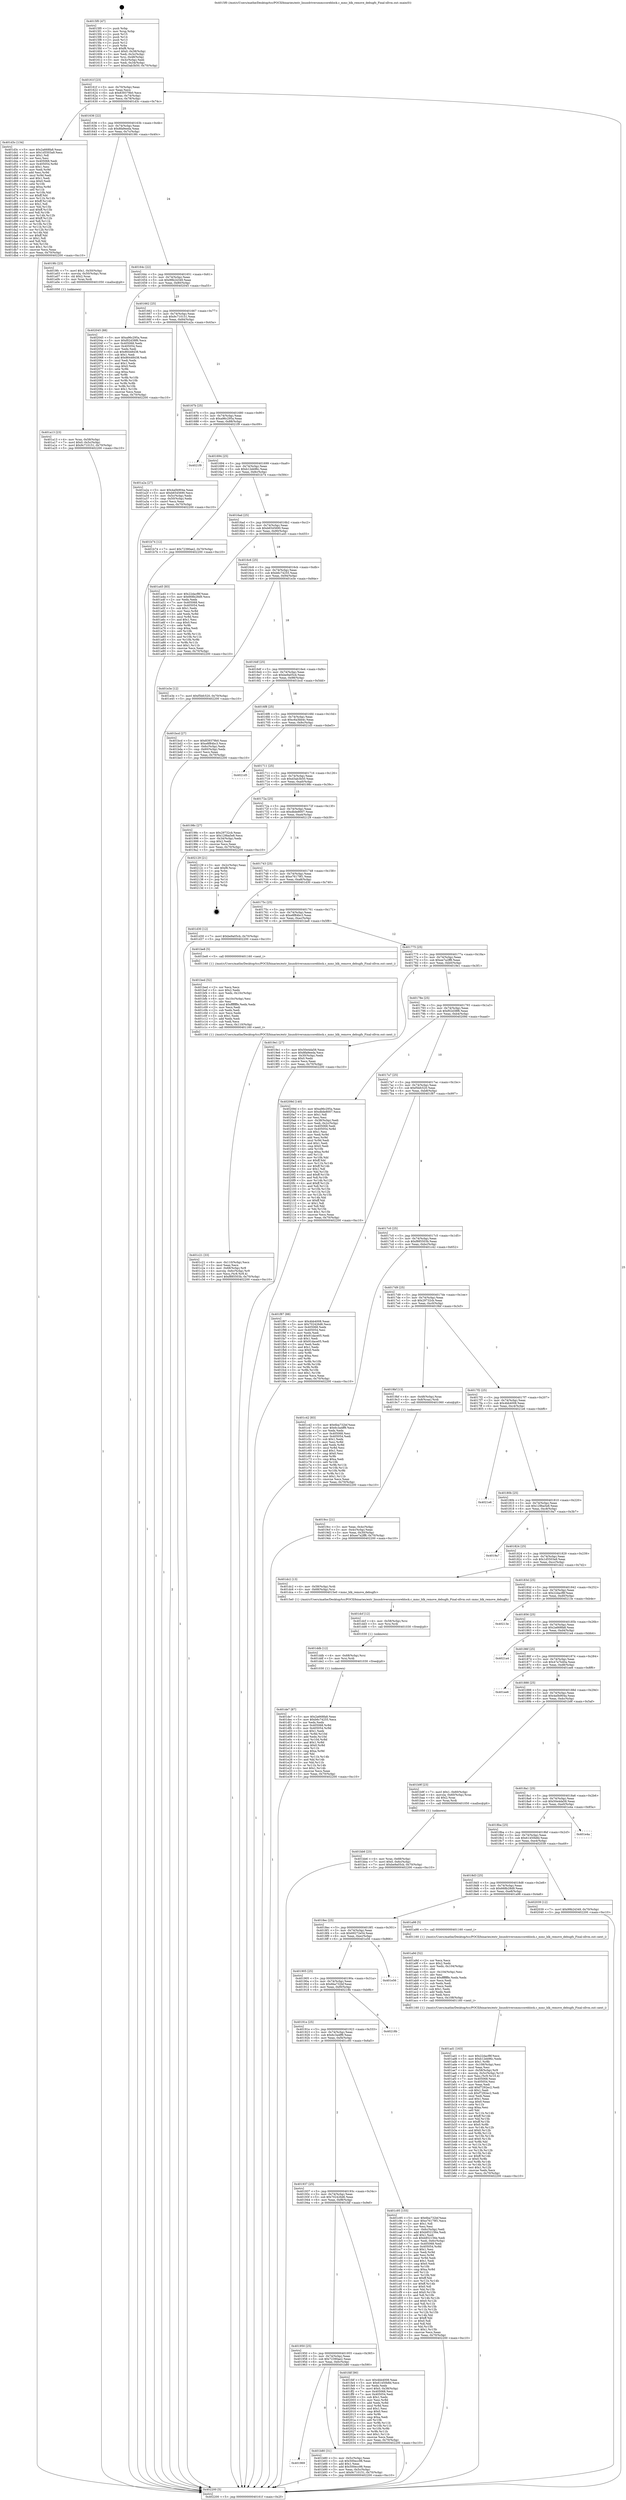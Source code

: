 digraph "0x4015f0" {
  label = "0x4015f0 (/mnt/c/Users/mathe/Desktop/tcc/POCII/binaries/extr_linuxdriversmmccoreblock.c_mmc_blk_remove_debugfs_Final-ollvm.out::main(0))"
  labelloc = "t"
  node[shape=record]

  Entry [label="",width=0.3,height=0.3,shape=circle,fillcolor=black,style=filled]
  "0x40161f" [label="{
     0x40161f [23]\l
     | [instrs]\l
     &nbsp;&nbsp;0x40161f \<+3\>: mov -0x70(%rbp),%eax\l
     &nbsp;&nbsp;0x401622 \<+2\>: mov %eax,%ecx\l
     &nbsp;&nbsp;0x401624 \<+6\>: sub $0x839379b0,%ecx\l
     &nbsp;&nbsp;0x40162a \<+3\>: mov %eax,-0x74(%rbp)\l
     &nbsp;&nbsp;0x40162d \<+3\>: mov %ecx,-0x78(%rbp)\l
     &nbsp;&nbsp;0x401630 \<+6\>: je 0000000000401d3c \<main+0x74c\>\l
  }"]
  "0x401d3c" [label="{
     0x401d3c [134]\l
     | [instrs]\l
     &nbsp;&nbsp;0x401d3c \<+5\>: mov $0x2a668fa8,%eax\l
     &nbsp;&nbsp;0x401d41 \<+5\>: mov $0x1d5503a9,%ecx\l
     &nbsp;&nbsp;0x401d46 \<+2\>: mov $0x1,%dl\l
     &nbsp;&nbsp;0x401d48 \<+2\>: xor %esi,%esi\l
     &nbsp;&nbsp;0x401d4a \<+7\>: mov 0x405068,%edi\l
     &nbsp;&nbsp;0x401d51 \<+8\>: mov 0x405054,%r8d\l
     &nbsp;&nbsp;0x401d59 \<+3\>: sub $0x1,%esi\l
     &nbsp;&nbsp;0x401d5c \<+3\>: mov %edi,%r9d\l
     &nbsp;&nbsp;0x401d5f \<+3\>: add %esi,%r9d\l
     &nbsp;&nbsp;0x401d62 \<+4\>: imul %r9d,%edi\l
     &nbsp;&nbsp;0x401d66 \<+3\>: and $0x1,%edi\l
     &nbsp;&nbsp;0x401d69 \<+3\>: cmp $0x0,%edi\l
     &nbsp;&nbsp;0x401d6c \<+4\>: sete %r10b\l
     &nbsp;&nbsp;0x401d70 \<+4\>: cmp $0xa,%r8d\l
     &nbsp;&nbsp;0x401d74 \<+4\>: setl %r11b\l
     &nbsp;&nbsp;0x401d78 \<+3\>: mov %r10b,%bl\l
     &nbsp;&nbsp;0x401d7b \<+3\>: xor $0xff,%bl\l
     &nbsp;&nbsp;0x401d7e \<+3\>: mov %r11b,%r14b\l
     &nbsp;&nbsp;0x401d81 \<+4\>: xor $0xff,%r14b\l
     &nbsp;&nbsp;0x401d85 \<+3\>: xor $0x1,%dl\l
     &nbsp;&nbsp;0x401d88 \<+3\>: mov %bl,%r15b\l
     &nbsp;&nbsp;0x401d8b \<+4\>: and $0xff,%r15b\l
     &nbsp;&nbsp;0x401d8f \<+3\>: and %dl,%r10b\l
     &nbsp;&nbsp;0x401d92 \<+3\>: mov %r14b,%r12b\l
     &nbsp;&nbsp;0x401d95 \<+4\>: and $0xff,%r12b\l
     &nbsp;&nbsp;0x401d99 \<+3\>: and %dl,%r11b\l
     &nbsp;&nbsp;0x401d9c \<+3\>: or %r10b,%r15b\l
     &nbsp;&nbsp;0x401d9f \<+3\>: or %r11b,%r12b\l
     &nbsp;&nbsp;0x401da2 \<+3\>: xor %r12b,%r15b\l
     &nbsp;&nbsp;0x401da5 \<+3\>: or %r14b,%bl\l
     &nbsp;&nbsp;0x401da8 \<+3\>: xor $0xff,%bl\l
     &nbsp;&nbsp;0x401dab \<+3\>: or $0x1,%dl\l
     &nbsp;&nbsp;0x401dae \<+2\>: and %dl,%bl\l
     &nbsp;&nbsp;0x401db0 \<+3\>: or %bl,%r15b\l
     &nbsp;&nbsp;0x401db3 \<+4\>: test $0x1,%r15b\l
     &nbsp;&nbsp;0x401db7 \<+3\>: cmovne %ecx,%eax\l
     &nbsp;&nbsp;0x401dba \<+3\>: mov %eax,-0x70(%rbp)\l
     &nbsp;&nbsp;0x401dbd \<+5\>: jmp 0000000000402200 \<main+0xc10\>\l
  }"]
  "0x401636" [label="{
     0x401636 [22]\l
     | [instrs]\l
     &nbsp;&nbsp;0x401636 \<+5\>: jmp 000000000040163b \<main+0x4b\>\l
     &nbsp;&nbsp;0x40163b \<+3\>: mov -0x74(%rbp),%eax\l
     &nbsp;&nbsp;0x40163e \<+5\>: sub $0x8fa9eeda,%eax\l
     &nbsp;&nbsp;0x401643 \<+3\>: mov %eax,-0x7c(%rbp)\l
     &nbsp;&nbsp;0x401646 \<+6\>: je 00000000004019fc \<main+0x40c\>\l
  }"]
  Exit [label="",width=0.3,height=0.3,shape=circle,fillcolor=black,style=filled,peripheries=2]
  "0x4019fc" [label="{
     0x4019fc [23]\l
     | [instrs]\l
     &nbsp;&nbsp;0x4019fc \<+7\>: movl $0x1,-0x50(%rbp)\l
     &nbsp;&nbsp;0x401a03 \<+4\>: movslq -0x50(%rbp),%rax\l
     &nbsp;&nbsp;0x401a07 \<+4\>: shl $0x2,%rax\l
     &nbsp;&nbsp;0x401a0b \<+3\>: mov %rax,%rdi\l
     &nbsp;&nbsp;0x401a0e \<+5\>: call 0000000000401050 \<malloc@plt\>\l
     | [calls]\l
     &nbsp;&nbsp;0x401050 \{1\} (unknown)\l
  }"]
  "0x40164c" [label="{
     0x40164c [22]\l
     | [instrs]\l
     &nbsp;&nbsp;0x40164c \<+5\>: jmp 0000000000401651 \<main+0x61\>\l
     &nbsp;&nbsp;0x401651 \<+3\>: mov -0x74(%rbp),%eax\l
     &nbsp;&nbsp;0x401654 \<+5\>: sub $0x99b24349,%eax\l
     &nbsp;&nbsp;0x401659 \<+3\>: mov %eax,-0x80(%rbp)\l
     &nbsp;&nbsp;0x40165c \<+6\>: je 0000000000402045 \<main+0xa55\>\l
  }"]
  "0x401de7" [label="{
     0x401de7 [87]\l
     | [instrs]\l
     &nbsp;&nbsp;0x401de7 \<+5\>: mov $0x2a668fa8,%eax\l
     &nbsp;&nbsp;0x401dec \<+5\>: mov $0xb6c74255,%ecx\l
     &nbsp;&nbsp;0x401df1 \<+2\>: xor %edx,%edx\l
     &nbsp;&nbsp;0x401df3 \<+8\>: mov 0x405068,%r8d\l
     &nbsp;&nbsp;0x401dfb \<+8\>: mov 0x405054,%r9d\l
     &nbsp;&nbsp;0x401e03 \<+3\>: sub $0x1,%edx\l
     &nbsp;&nbsp;0x401e06 \<+3\>: mov %r8d,%r10d\l
     &nbsp;&nbsp;0x401e09 \<+3\>: add %edx,%r10d\l
     &nbsp;&nbsp;0x401e0c \<+4\>: imul %r10d,%r8d\l
     &nbsp;&nbsp;0x401e10 \<+4\>: and $0x1,%r8d\l
     &nbsp;&nbsp;0x401e14 \<+4\>: cmp $0x0,%r8d\l
     &nbsp;&nbsp;0x401e18 \<+4\>: sete %r11b\l
     &nbsp;&nbsp;0x401e1c \<+4\>: cmp $0xa,%r9d\l
     &nbsp;&nbsp;0x401e20 \<+3\>: setl %bl\l
     &nbsp;&nbsp;0x401e23 \<+3\>: mov %r11b,%r14b\l
     &nbsp;&nbsp;0x401e26 \<+3\>: and %bl,%r14b\l
     &nbsp;&nbsp;0x401e29 \<+3\>: xor %bl,%r11b\l
     &nbsp;&nbsp;0x401e2c \<+3\>: or %r11b,%r14b\l
     &nbsp;&nbsp;0x401e2f \<+4\>: test $0x1,%r14b\l
     &nbsp;&nbsp;0x401e33 \<+3\>: cmovne %ecx,%eax\l
     &nbsp;&nbsp;0x401e36 \<+3\>: mov %eax,-0x70(%rbp)\l
     &nbsp;&nbsp;0x401e39 \<+5\>: jmp 0000000000402200 \<main+0xc10\>\l
  }"]
  "0x402045" [label="{
     0x402045 [88]\l
     | [instrs]\l
     &nbsp;&nbsp;0x402045 \<+5\>: mov $0xa96c295a,%eax\l
     &nbsp;&nbsp;0x40204a \<+5\>: mov $0xf02d38f6,%ecx\l
     &nbsp;&nbsp;0x40204f \<+7\>: mov 0x405068,%edx\l
     &nbsp;&nbsp;0x402056 \<+7\>: mov 0x405054,%esi\l
     &nbsp;&nbsp;0x40205d \<+2\>: mov %edx,%edi\l
     &nbsp;&nbsp;0x40205f \<+6\>: sub $0x86448438,%edi\l
     &nbsp;&nbsp;0x402065 \<+3\>: sub $0x1,%edi\l
     &nbsp;&nbsp;0x402068 \<+6\>: add $0x86448438,%edi\l
     &nbsp;&nbsp;0x40206e \<+3\>: imul %edi,%edx\l
     &nbsp;&nbsp;0x402071 \<+3\>: and $0x1,%edx\l
     &nbsp;&nbsp;0x402074 \<+3\>: cmp $0x0,%edx\l
     &nbsp;&nbsp;0x402077 \<+4\>: sete %r8b\l
     &nbsp;&nbsp;0x40207b \<+3\>: cmp $0xa,%esi\l
     &nbsp;&nbsp;0x40207e \<+4\>: setl %r9b\l
     &nbsp;&nbsp;0x402082 \<+3\>: mov %r8b,%r10b\l
     &nbsp;&nbsp;0x402085 \<+3\>: and %r9b,%r10b\l
     &nbsp;&nbsp;0x402088 \<+3\>: xor %r9b,%r8b\l
     &nbsp;&nbsp;0x40208b \<+3\>: or %r8b,%r10b\l
     &nbsp;&nbsp;0x40208e \<+4\>: test $0x1,%r10b\l
     &nbsp;&nbsp;0x402092 \<+3\>: cmovne %ecx,%eax\l
     &nbsp;&nbsp;0x402095 \<+3\>: mov %eax,-0x70(%rbp)\l
     &nbsp;&nbsp;0x402098 \<+5\>: jmp 0000000000402200 \<main+0xc10\>\l
  }"]
  "0x401662" [label="{
     0x401662 [25]\l
     | [instrs]\l
     &nbsp;&nbsp;0x401662 \<+5\>: jmp 0000000000401667 \<main+0x77\>\l
     &nbsp;&nbsp;0x401667 \<+3\>: mov -0x74(%rbp),%eax\l
     &nbsp;&nbsp;0x40166a \<+5\>: sub $0x9c710151,%eax\l
     &nbsp;&nbsp;0x40166f \<+6\>: mov %eax,-0x84(%rbp)\l
     &nbsp;&nbsp;0x401675 \<+6\>: je 0000000000401a2a \<main+0x43a\>\l
  }"]
  "0x401ddb" [label="{
     0x401ddb [12]\l
     | [instrs]\l
     &nbsp;&nbsp;0x401ddb \<+4\>: mov -0x68(%rbp),%rsi\l
     &nbsp;&nbsp;0x401ddf \<+3\>: mov %rsi,%rdi\l
     &nbsp;&nbsp;0x401de2 \<+5\>: call 0000000000401030 \<free@plt\>\l
     | [calls]\l
     &nbsp;&nbsp;0x401030 \{1\} (unknown)\l
  }"]
  "0x401a2a" [label="{
     0x401a2a [27]\l
     | [instrs]\l
     &nbsp;&nbsp;0x401a2a \<+5\>: mov $0x4a0b904a,%eax\l
     &nbsp;&nbsp;0x401a2f \<+5\>: mov $0xb6545690,%ecx\l
     &nbsp;&nbsp;0x401a34 \<+3\>: mov -0x5c(%rbp),%edx\l
     &nbsp;&nbsp;0x401a37 \<+3\>: cmp -0x50(%rbp),%edx\l
     &nbsp;&nbsp;0x401a3a \<+3\>: cmovl %ecx,%eax\l
     &nbsp;&nbsp;0x401a3d \<+3\>: mov %eax,-0x70(%rbp)\l
     &nbsp;&nbsp;0x401a40 \<+5\>: jmp 0000000000402200 \<main+0xc10\>\l
  }"]
  "0x40167b" [label="{
     0x40167b [25]\l
     | [instrs]\l
     &nbsp;&nbsp;0x40167b \<+5\>: jmp 0000000000401680 \<main+0x90\>\l
     &nbsp;&nbsp;0x401680 \<+3\>: mov -0x74(%rbp),%eax\l
     &nbsp;&nbsp;0x401683 \<+5\>: sub $0xa96c295a,%eax\l
     &nbsp;&nbsp;0x401688 \<+6\>: mov %eax,-0x88(%rbp)\l
     &nbsp;&nbsp;0x40168e \<+6\>: je 00000000004021f9 \<main+0xc09\>\l
  }"]
  "0x401dcf" [label="{
     0x401dcf [12]\l
     | [instrs]\l
     &nbsp;&nbsp;0x401dcf \<+4\>: mov -0x58(%rbp),%rsi\l
     &nbsp;&nbsp;0x401dd3 \<+3\>: mov %rsi,%rdi\l
     &nbsp;&nbsp;0x401dd6 \<+5\>: call 0000000000401030 \<free@plt\>\l
     | [calls]\l
     &nbsp;&nbsp;0x401030 \{1\} (unknown)\l
  }"]
  "0x4021f9" [label="{
     0x4021f9\l
  }", style=dashed]
  "0x401694" [label="{
     0x401694 [25]\l
     | [instrs]\l
     &nbsp;&nbsp;0x401694 \<+5\>: jmp 0000000000401699 \<main+0xa9\>\l
     &nbsp;&nbsp;0x401699 \<+3\>: mov -0x74(%rbp),%eax\l
     &nbsp;&nbsp;0x40169c \<+5\>: sub $0xb12eb96c,%eax\l
     &nbsp;&nbsp;0x4016a1 \<+6\>: mov %eax,-0x8c(%rbp)\l
     &nbsp;&nbsp;0x4016a7 \<+6\>: je 0000000000401b74 \<main+0x584\>\l
  }"]
  "0x401c21" [label="{
     0x401c21 [33]\l
     | [instrs]\l
     &nbsp;&nbsp;0x401c21 \<+6\>: mov -0x110(%rbp),%ecx\l
     &nbsp;&nbsp;0x401c27 \<+3\>: imul %eax,%ecx\l
     &nbsp;&nbsp;0x401c2a \<+4\>: mov -0x68(%rbp),%r8\l
     &nbsp;&nbsp;0x401c2e \<+4\>: movslq -0x6c(%rbp),%r9\l
     &nbsp;&nbsp;0x401c32 \<+4\>: mov %ecx,(%r8,%r9,4)\l
     &nbsp;&nbsp;0x401c36 \<+7\>: movl $0xf885503b,-0x70(%rbp)\l
     &nbsp;&nbsp;0x401c3d \<+5\>: jmp 0000000000402200 \<main+0xc10\>\l
  }"]
  "0x401b74" [label="{
     0x401b74 [12]\l
     | [instrs]\l
     &nbsp;&nbsp;0x401b74 \<+7\>: movl $0x72390ae2,-0x70(%rbp)\l
     &nbsp;&nbsp;0x401b7b \<+5\>: jmp 0000000000402200 \<main+0xc10\>\l
  }"]
  "0x4016ad" [label="{
     0x4016ad [25]\l
     | [instrs]\l
     &nbsp;&nbsp;0x4016ad \<+5\>: jmp 00000000004016b2 \<main+0xc2\>\l
     &nbsp;&nbsp;0x4016b2 \<+3\>: mov -0x74(%rbp),%eax\l
     &nbsp;&nbsp;0x4016b5 \<+5\>: sub $0xb6545690,%eax\l
     &nbsp;&nbsp;0x4016ba \<+6\>: mov %eax,-0x90(%rbp)\l
     &nbsp;&nbsp;0x4016c0 \<+6\>: je 0000000000401a45 \<main+0x455\>\l
  }"]
  "0x401bed" [label="{
     0x401bed [52]\l
     | [instrs]\l
     &nbsp;&nbsp;0x401bed \<+2\>: xor %ecx,%ecx\l
     &nbsp;&nbsp;0x401bef \<+5\>: mov $0x2,%edx\l
     &nbsp;&nbsp;0x401bf4 \<+6\>: mov %edx,-0x10c(%rbp)\l
     &nbsp;&nbsp;0x401bfa \<+1\>: cltd\l
     &nbsp;&nbsp;0x401bfb \<+6\>: mov -0x10c(%rbp),%esi\l
     &nbsp;&nbsp;0x401c01 \<+2\>: idiv %esi\l
     &nbsp;&nbsp;0x401c03 \<+6\>: imul $0xfffffffe,%edx,%edx\l
     &nbsp;&nbsp;0x401c09 \<+2\>: mov %ecx,%edi\l
     &nbsp;&nbsp;0x401c0b \<+2\>: sub %edx,%edi\l
     &nbsp;&nbsp;0x401c0d \<+2\>: mov %ecx,%edx\l
     &nbsp;&nbsp;0x401c0f \<+3\>: sub $0x1,%edx\l
     &nbsp;&nbsp;0x401c12 \<+2\>: add %edx,%edi\l
     &nbsp;&nbsp;0x401c14 \<+2\>: sub %edi,%ecx\l
     &nbsp;&nbsp;0x401c16 \<+6\>: mov %ecx,-0x110(%rbp)\l
     &nbsp;&nbsp;0x401c1c \<+5\>: call 0000000000401160 \<next_i\>\l
     | [calls]\l
     &nbsp;&nbsp;0x401160 \{1\} (/mnt/c/Users/mathe/Desktop/tcc/POCII/binaries/extr_linuxdriversmmccoreblock.c_mmc_blk_remove_debugfs_Final-ollvm.out::next_i)\l
  }"]
  "0x401a45" [label="{
     0x401a45 [83]\l
     | [instrs]\l
     &nbsp;&nbsp;0x401a45 \<+5\>: mov $0x22dacf8f,%eax\l
     &nbsp;&nbsp;0x401a4a \<+5\>: mov $0x668b28d9,%ecx\l
     &nbsp;&nbsp;0x401a4f \<+2\>: xor %edx,%edx\l
     &nbsp;&nbsp;0x401a51 \<+7\>: mov 0x405068,%esi\l
     &nbsp;&nbsp;0x401a58 \<+7\>: mov 0x405054,%edi\l
     &nbsp;&nbsp;0x401a5f \<+3\>: sub $0x1,%edx\l
     &nbsp;&nbsp;0x401a62 \<+3\>: mov %esi,%r8d\l
     &nbsp;&nbsp;0x401a65 \<+3\>: add %edx,%r8d\l
     &nbsp;&nbsp;0x401a68 \<+4\>: imul %r8d,%esi\l
     &nbsp;&nbsp;0x401a6c \<+3\>: and $0x1,%esi\l
     &nbsp;&nbsp;0x401a6f \<+3\>: cmp $0x0,%esi\l
     &nbsp;&nbsp;0x401a72 \<+4\>: sete %r9b\l
     &nbsp;&nbsp;0x401a76 \<+3\>: cmp $0xa,%edi\l
     &nbsp;&nbsp;0x401a79 \<+4\>: setl %r10b\l
     &nbsp;&nbsp;0x401a7d \<+3\>: mov %r9b,%r11b\l
     &nbsp;&nbsp;0x401a80 \<+3\>: and %r10b,%r11b\l
     &nbsp;&nbsp;0x401a83 \<+3\>: xor %r10b,%r9b\l
     &nbsp;&nbsp;0x401a86 \<+3\>: or %r9b,%r11b\l
     &nbsp;&nbsp;0x401a89 \<+4\>: test $0x1,%r11b\l
     &nbsp;&nbsp;0x401a8d \<+3\>: cmovne %ecx,%eax\l
     &nbsp;&nbsp;0x401a90 \<+3\>: mov %eax,-0x70(%rbp)\l
     &nbsp;&nbsp;0x401a93 \<+5\>: jmp 0000000000402200 \<main+0xc10\>\l
  }"]
  "0x4016c6" [label="{
     0x4016c6 [25]\l
     | [instrs]\l
     &nbsp;&nbsp;0x4016c6 \<+5\>: jmp 00000000004016cb \<main+0xdb\>\l
     &nbsp;&nbsp;0x4016cb \<+3\>: mov -0x74(%rbp),%eax\l
     &nbsp;&nbsp;0x4016ce \<+5\>: sub $0xb6c74255,%eax\l
     &nbsp;&nbsp;0x4016d3 \<+6\>: mov %eax,-0x94(%rbp)\l
     &nbsp;&nbsp;0x4016d9 \<+6\>: je 0000000000401e3e \<main+0x84e\>\l
  }"]
  "0x401bb6" [label="{
     0x401bb6 [23]\l
     | [instrs]\l
     &nbsp;&nbsp;0x401bb6 \<+4\>: mov %rax,-0x68(%rbp)\l
     &nbsp;&nbsp;0x401bba \<+7\>: movl $0x0,-0x6c(%rbp)\l
     &nbsp;&nbsp;0x401bc1 \<+7\>: movl $0xbe9a05cb,-0x70(%rbp)\l
     &nbsp;&nbsp;0x401bc8 \<+5\>: jmp 0000000000402200 \<main+0xc10\>\l
  }"]
  "0x401e3e" [label="{
     0x401e3e [12]\l
     | [instrs]\l
     &nbsp;&nbsp;0x401e3e \<+7\>: movl $0xf5bfc520,-0x70(%rbp)\l
     &nbsp;&nbsp;0x401e45 \<+5\>: jmp 0000000000402200 \<main+0xc10\>\l
  }"]
  "0x4016df" [label="{
     0x4016df [25]\l
     | [instrs]\l
     &nbsp;&nbsp;0x4016df \<+5\>: jmp 00000000004016e4 \<main+0xf4\>\l
     &nbsp;&nbsp;0x4016e4 \<+3\>: mov -0x74(%rbp),%eax\l
     &nbsp;&nbsp;0x4016e7 \<+5\>: sub $0xbe9a05cb,%eax\l
     &nbsp;&nbsp;0x4016ec \<+6\>: mov %eax,-0x98(%rbp)\l
     &nbsp;&nbsp;0x4016f2 \<+6\>: je 0000000000401bcd \<main+0x5dd\>\l
  }"]
  "0x401969" [label="{
     0x401969\l
  }", style=dashed]
  "0x401bcd" [label="{
     0x401bcd [27]\l
     | [instrs]\l
     &nbsp;&nbsp;0x401bcd \<+5\>: mov $0x839379b0,%eax\l
     &nbsp;&nbsp;0x401bd2 \<+5\>: mov $0xe8f84bc3,%ecx\l
     &nbsp;&nbsp;0x401bd7 \<+3\>: mov -0x6c(%rbp),%edx\l
     &nbsp;&nbsp;0x401bda \<+3\>: cmp -0x60(%rbp),%edx\l
     &nbsp;&nbsp;0x401bdd \<+3\>: cmovl %ecx,%eax\l
     &nbsp;&nbsp;0x401be0 \<+3\>: mov %eax,-0x70(%rbp)\l
     &nbsp;&nbsp;0x401be3 \<+5\>: jmp 0000000000402200 \<main+0xc10\>\l
  }"]
  "0x4016f8" [label="{
     0x4016f8 [25]\l
     | [instrs]\l
     &nbsp;&nbsp;0x4016f8 \<+5\>: jmp 00000000004016fd \<main+0x10d\>\l
     &nbsp;&nbsp;0x4016fd \<+3\>: mov -0x74(%rbp),%eax\l
     &nbsp;&nbsp;0x401700 \<+5\>: sub $0xc6a3bb4c,%eax\l
     &nbsp;&nbsp;0x401705 \<+6\>: mov %eax,-0x9c(%rbp)\l
     &nbsp;&nbsp;0x40170b \<+6\>: je 00000000004021d5 \<main+0xbe5\>\l
  }"]
  "0x401b80" [label="{
     0x401b80 [31]\l
     | [instrs]\l
     &nbsp;&nbsp;0x401b80 \<+3\>: mov -0x5c(%rbp),%eax\l
     &nbsp;&nbsp;0x401b83 \<+5\>: sub $0x500ecc98,%eax\l
     &nbsp;&nbsp;0x401b88 \<+3\>: add $0x1,%eax\l
     &nbsp;&nbsp;0x401b8b \<+5\>: add $0x500ecc98,%eax\l
     &nbsp;&nbsp;0x401b90 \<+3\>: mov %eax,-0x5c(%rbp)\l
     &nbsp;&nbsp;0x401b93 \<+7\>: movl $0x9c710151,-0x70(%rbp)\l
     &nbsp;&nbsp;0x401b9a \<+5\>: jmp 0000000000402200 \<main+0xc10\>\l
  }"]
  "0x4021d5" [label="{
     0x4021d5\l
  }", style=dashed]
  "0x401711" [label="{
     0x401711 [25]\l
     | [instrs]\l
     &nbsp;&nbsp;0x401711 \<+5\>: jmp 0000000000401716 \<main+0x126\>\l
     &nbsp;&nbsp;0x401716 \<+3\>: mov -0x74(%rbp),%eax\l
     &nbsp;&nbsp;0x401719 \<+5\>: sub $0xd3ab3b50,%eax\l
     &nbsp;&nbsp;0x40171e \<+6\>: mov %eax,-0xa0(%rbp)\l
     &nbsp;&nbsp;0x401724 \<+6\>: je 000000000040198c \<main+0x39c\>\l
  }"]
  "0x401950" [label="{
     0x401950 [25]\l
     | [instrs]\l
     &nbsp;&nbsp;0x401950 \<+5\>: jmp 0000000000401955 \<main+0x365\>\l
     &nbsp;&nbsp;0x401955 \<+3\>: mov -0x74(%rbp),%eax\l
     &nbsp;&nbsp;0x401958 \<+5\>: sub $0x72390ae2,%eax\l
     &nbsp;&nbsp;0x40195d \<+6\>: mov %eax,-0xfc(%rbp)\l
     &nbsp;&nbsp;0x401963 \<+6\>: je 0000000000401b80 \<main+0x590\>\l
  }"]
  "0x40198c" [label="{
     0x40198c [27]\l
     | [instrs]\l
     &nbsp;&nbsp;0x40198c \<+5\>: mov $0x29732cb,%eax\l
     &nbsp;&nbsp;0x401991 \<+5\>: mov $0x129ba5e8,%ecx\l
     &nbsp;&nbsp;0x401996 \<+3\>: mov -0x34(%rbp),%edx\l
     &nbsp;&nbsp;0x401999 \<+3\>: cmp $0x2,%edx\l
     &nbsp;&nbsp;0x40199c \<+3\>: cmovne %ecx,%eax\l
     &nbsp;&nbsp;0x40199f \<+3\>: mov %eax,-0x70(%rbp)\l
     &nbsp;&nbsp;0x4019a2 \<+5\>: jmp 0000000000402200 \<main+0xc10\>\l
  }"]
  "0x40172a" [label="{
     0x40172a [25]\l
     | [instrs]\l
     &nbsp;&nbsp;0x40172a \<+5\>: jmp 000000000040172f \<main+0x13f\>\l
     &nbsp;&nbsp;0x40172f \<+3\>: mov -0x74(%rbp),%eax\l
     &nbsp;&nbsp;0x401732 \<+5\>: sub $0xdbde8007,%eax\l
     &nbsp;&nbsp;0x401737 \<+6\>: mov %eax,-0xa4(%rbp)\l
     &nbsp;&nbsp;0x40173d \<+6\>: je 0000000000402129 \<main+0xb39\>\l
  }"]
  "0x402200" [label="{
     0x402200 [5]\l
     | [instrs]\l
     &nbsp;&nbsp;0x402200 \<+5\>: jmp 000000000040161f \<main+0x2f\>\l
  }"]
  "0x4015f0" [label="{
     0x4015f0 [47]\l
     | [instrs]\l
     &nbsp;&nbsp;0x4015f0 \<+1\>: push %rbp\l
     &nbsp;&nbsp;0x4015f1 \<+3\>: mov %rsp,%rbp\l
     &nbsp;&nbsp;0x4015f4 \<+2\>: push %r15\l
     &nbsp;&nbsp;0x4015f6 \<+2\>: push %r14\l
     &nbsp;&nbsp;0x4015f8 \<+2\>: push %r13\l
     &nbsp;&nbsp;0x4015fa \<+2\>: push %r12\l
     &nbsp;&nbsp;0x4015fc \<+1\>: push %rbx\l
     &nbsp;&nbsp;0x4015fd \<+7\>: sub $0xf8,%rsp\l
     &nbsp;&nbsp;0x401604 \<+7\>: movl $0x0,-0x38(%rbp)\l
     &nbsp;&nbsp;0x40160b \<+3\>: mov %edi,-0x3c(%rbp)\l
     &nbsp;&nbsp;0x40160e \<+4\>: mov %rsi,-0x48(%rbp)\l
     &nbsp;&nbsp;0x401612 \<+3\>: mov -0x3c(%rbp),%edi\l
     &nbsp;&nbsp;0x401615 \<+3\>: mov %edi,-0x34(%rbp)\l
     &nbsp;&nbsp;0x401618 \<+7\>: movl $0xd3ab3b50,-0x70(%rbp)\l
  }"]
  "0x401fdf" [label="{
     0x401fdf [90]\l
     | [instrs]\l
     &nbsp;&nbsp;0x401fdf \<+5\>: mov $0x4bb4008,%eax\l
     &nbsp;&nbsp;0x401fe4 \<+5\>: mov $0x61450b8d,%ecx\l
     &nbsp;&nbsp;0x401fe9 \<+2\>: xor %edx,%edx\l
     &nbsp;&nbsp;0x401feb \<+7\>: movl $0x0,-0x38(%rbp)\l
     &nbsp;&nbsp;0x401ff2 \<+7\>: mov 0x405068,%esi\l
     &nbsp;&nbsp;0x401ff9 \<+7\>: mov 0x405054,%edi\l
     &nbsp;&nbsp;0x402000 \<+3\>: sub $0x1,%edx\l
     &nbsp;&nbsp;0x402003 \<+3\>: mov %esi,%r8d\l
     &nbsp;&nbsp;0x402006 \<+3\>: add %edx,%r8d\l
     &nbsp;&nbsp;0x402009 \<+4\>: imul %r8d,%esi\l
     &nbsp;&nbsp;0x40200d \<+3\>: and $0x1,%esi\l
     &nbsp;&nbsp;0x402010 \<+3\>: cmp $0x0,%esi\l
     &nbsp;&nbsp;0x402013 \<+4\>: sete %r9b\l
     &nbsp;&nbsp;0x402017 \<+3\>: cmp $0xa,%edi\l
     &nbsp;&nbsp;0x40201a \<+4\>: setl %r10b\l
     &nbsp;&nbsp;0x40201e \<+3\>: mov %r9b,%r11b\l
     &nbsp;&nbsp;0x402021 \<+3\>: and %r10b,%r11b\l
     &nbsp;&nbsp;0x402024 \<+3\>: xor %r10b,%r9b\l
     &nbsp;&nbsp;0x402027 \<+3\>: or %r9b,%r11b\l
     &nbsp;&nbsp;0x40202a \<+4\>: test $0x1,%r11b\l
     &nbsp;&nbsp;0x40202e \<+3\>: cmovne %ecx,%eax\l
     &nbsp;&nbsp;0x402031 \<+3\>: mov %eax,-0x70(%rbp)\l
     &nbsp;&nbsp;0x402034 \<+5\>: jmp 0000000000402200 \<main+0xc10\>\l
  }"]
  "0x402129" [label="{
     0x402129 [21]\l
     | [instrs]\l
     &nbsp;&nbsp;0x402129 \<+3\>: mov -0x2c(%rbp),%eax\l
     &nbsp;&nbsp;0x40212c \<+7\>: add $0xf8,%rsp\l
     &nbsp;&nbsp;0x402133 \<+1\>: pop %rbx\l
     &nbsp;&nbsp;0x402134 \<+2\>: pop %r12\l
     &nbsp;&nbsp;0x402136 \<+2\>: pop %r13\l
     &nbsp;&nbsp;0x402138 \<+2\>: pop %r14\l
     &nbsp;&nbsp;0x40213a \<+2\>: pop %r15\l
     &nbsp;&nbsp;0x40213c \<+1\>: pop %rbp\l
     &nbsp;&nbsp;0x40213d \<+1\>: ret\l
  }"]
  "0x401743" [label="{
     0x401743 [25]\l
     | [instrs]\l
     &nbsp;&nbsp;0x401743 \<+5\>: jmp 0000000000401748 \<main+0x158\>\l
     &nbsp;&nbsp;0x401748 \<+3\>: mov -0x74(%rbp),%eax\l
     &nbsp;&nbsp;0x40174b \<+5\>: sub $0xe76179f1,%eax\l
     &nbsp;&nbsp;0x401750 \<+6\>: mov %eax,-0xa8(%rbp)\l
     &nbsp;&nbsp;0x401756 \<+6\>: je 0000000000401d30 \<main+0x740\>\l
  }"]
  "0x401937" [label="{
     0x401937 [25]\l
     | [instrs]\l
     &nbsp;&nbsp;0x401937 \<+5\>: jmp 000000000040193c \<main+0x34c\>\l
     &nbsp;&nbsp;0x40193c \<+3\>: mov -0x74(%rbp),%eax\l
     &nbsp;&nbsp;0x40193f \<+5\>: sub $0x702426d6,%eax\l
     &nbsp;&nbsp;0x401944 \<+6\>: mov %eax,-0xf8(%rbp)\l
     &nbsp;&nbsp;0x40194a \<+6\>: je 0000000000401fdf \<main+0x9ef\>\l
  }"]
  "0x401d30" [label="{
     0x401d30 [12]\l
     | [instrs]\l
     &nbsp;&nbsp;0x401d30 \<+7\>: movl $0xbe9a05cb,-0x70(%rbp)\l
     &nbsp;&nbsp;0x401d37 \<+5\>: jmp 0000000000402200 \<main+0xc10\>\l
  }"]
  "0x40175c" [label="{
     0x40175c [25]\l
     | [instrs]\l
     &nbsp;&nbsp;0x40175c \<+5\>: jmp 0000000000401761 \<main+0x171\>\l
     &nbsp;&nbsp;0x401761 \<+3\>: mov -0x74(%rbp),%eax\l
     &nbsp;&nbsp;0x401764 \<+5\>: sub $0xe8f84bc3,%eax\l
     &nbsp;&nbsp;0x401769 \<+6\>: mov %eax,-0xac(%rbp)\l
     &nbsp;&nbsp;0x40176f \<+6\>: je 0000000000401be8 \<main+0x5f8\>\l
  }"]
  "0x401c95" [label="{
     0x401c95 [155]\l
     | [instrs]\l
     &nbsp;&nbsp;0x401c95 \<+5\>: mov $0x6ba732bf,%eax\l
     &nbsp;&nbsp;0x401c9a \<+5\>: mov $0xe76179f1,%ecx\l
     &nbsp;&nbsp;0x401c9f \<+2\>: mov $0x1,%dl\l
     &nbsp;&nbsp;0x401ca1 \<+2\>: xor %esi,%esi\l
     &nbsp;&nbsp;0x401ca3 \<+3\>: mov -0x6c(%rbp),%edi\l
     &nbsp;&nbsp;0x401ca6 \<+6\>: add $0xb852156e,%edi\l
     &nbsp;&nbsp;0x401cac \<+3\>: add $0x1,%edi\l
     &nbsp;&nbsp;0x401caf \<+6\>: sub $0xb852156e,%edi\l
     &nbsp;&nbsp;0x401cb5 \<+3\>: mov %edi,-0x6c(%rbp)\l
     &nbsp;&nbsp;0x401cb8 \<+7\>: mov 0x405068,%edi\l
     &nbsp;&nbsp;0x401cbf \<+8\>: mov 0x405054,%r8d\l
     &nbsp;&nbsp;0x401cc7 \<+3\>: sub $0x1,%esi\l
     &nbsp;&nbsp;0x401cca \<+3\>: mov %edi,%r9d\l
     &nbsp;&nbsp;0x401ccd \<+3\>: add %esi,%r9d\l
     &nbsp;&nbsp;0x401cd0 \<+4\>: imul %r9d,%edi\l
     &nbsp;&nbsp;0x401cd4 \<+3\>: and $0x1,%edi\l
     &nbsp;&nbsp;0x401cd7 \<+3\>: cmp $0x0,%edi\l
     &nbsp;&nbsp;0x401cda \<+4\>: sete %r10b\l
     &nbsp;&nbsp;0x401cde \<+4\>: cmp $0xa,%r8d\l
     &nbsp;&nbsp;0x401ce2 \<+4\>: setl %r11b\l
     &nbsp;&nbsp;0x401ce6 \<+3\>: mov %r10b,%bl\l
     &nbsp;&nbsp;0x401ce9 \<+3\>: xor $0xff,%bl\l
     &nbsp;&nbsp;0x401cec \<+3\>: mov %r11b,%r14b\l
     &nbsp;&nbsp;0x401cef \<+4\>: xor $0xff,%r14b\l
     &nbsp;&nbsp;0x401cf3 \<+3\>: xor $0x0,%dl\l
     &nbsp;&nbsp;0x401cf6 \<+3\>: mov %bl,%r15b\l
     &nbsp;&nbsp;0x401cf9 \<+4\>: and $0x0,%r15b\l
     &nbsp;&nbsp;0x401cfd \<+3\>: and %dl,%r10b\l
     &nbsp;&nbsp;0x401d00 \<+3\>: mov %r14b,%r12b\l
     &nbsp;&nbsp;0x401d03 \<+4\>: and $0x0,%r12b\l
     &nbsp;&nbsp;0x401d07 \<+3\>: and %dl,%r11b\l
     &nbsp;&nbsp;0x401d0a \<+3\>: or %r10b,%r15b\l
     &nbsp;&nbsp;0x401d0d \<+3\>: or %r11b,%r12b\l
     &nbsp;&nbsp;0x401d10 \<+3\>: xor %r12b,%r15b\l
     &nbsp;&nbsp;0x401d13 \<+3\>: or %r14b,%bl\l
     &nbsp;&nbsp;0x401d16 \<+3\>: xor $0xff,%bl\l
     &nbsp;&nbsp;0x401d19 \<+3\>: or $0x0,%dl\l
     &nbsp;&nbsp;0x401d1c \<+2\>: and %dl,%bl\l
     &nbsp;&nbsp;0x401d1e \<+3\>: or %bl,%r15b\l
     &nbsp;&nbsp;0x401d21 \<+4\>: test $0x1,%r15b\l
     &nbsp;&nbsp;0x401d25 \<+3\>: cmovne %ecx,%eax\l
     &nbsp;&nbsp;0x401d28 \<+3\>: mov %eax,-0x70(%rbp)\l
     &nbsp;&nbsp;0x401d2b \<+5\>: jmp 0000000000402200 \<main+0xc10\>\l
  }"]
  "0x401be8" [label="{
     0x401be8 [5]\l
     | [instrs]\l
     &nbsp;&nbsp;0x401be8 \<+5\>: call 0000000000401160 \<next_i\>\l
     | [calls]\l
     &nbsp;&nbsp;0x401160 \{1\} (/mnt/c/Users/mathe/Desktop/tcc/POCII/binaries/extr_linuxdriversmmccoreblock.c_mmc_blk_remove_debugfs_Final-ollvm.out::next_i)\l
  }"]
  "0x401775" [label="{
     0x401775 [25]\l
     | [instrs]\l
     &nbsp;&nbsp;0x401775 \<+5\>: jmp 000000000040177a \<main+0x18a\>\l
     &nbsp;&nbsp;0x40177a \<+3\>: mov -0x74(%rbp),%eax\l
     &nbsp;&nbsp;0x40177d \<+5\>: sub $0xee7a2ff8,%eax\l
     &nbsp;&nbsp;0x401782 \<+6\>: mov %eax,-0xb0(%rbp)\l
     &nbsp;&nbsp;0x401788 \<+6\>: je 00000000004019e1 \<main+0x3f1\>\l
  }"]
  "0x40191e" [label="{
     0x40191e [25]\l
     | [instrs]\l
     &nbsp;&nbsp;0x40191e \<+5\>: jmp 0000000000401923 \<main+0x333\>\l
     &nbsp;&nbsp;0x401923 \<+3\>: mov -0x74(%rbp),%eax\l
     &nbsp;&nbsp;0x401926 \<+5\>: sub $0x6c3a4ff9,%eax\l
     &nbsp;&nbsp;0x40192b \<+6\>: mov %eax,-0xf4(%rbp)\l
     &nbsp;&nbsp;0x401931 \<+6\>: je 0000000000401c95 \<main+0x6a5\>\l
  }"]
  "0x4019e1" [label="{
     0x4019e1 [27]\l
     | [instrs]\l
     &nbsp;&nbsp;0x4019e1 \<+5\>: mov $0x50e4da58,%eax\l
     &nbsp;&nbsp;0x4019e6 \<+5\>: mov $0x8fa9eeda,%ecx\l
     &nbsp;&nbsp;0x4019eb \<+3\>: mov -0x30(%rbp),%edx\l
     &nbsp;&nbsp;0x4019ee \<+3\>: cmp $0x0,%edx\l
     &nbsp;&nbsp;0x4019f1 \<+3\>: cmove %ecx,%eax\l
     &nbsp;&nbsp;0x4019f4 \<+3\>: mov %eax,-0x70(%rbp)\l
     &nbsp;&nbsp;0x4019f7 \<+5\>: jmp 0000000000402200 \<main+0xc10\>\l
  }"]
  "0x40178e" [label="{
     0x40178e [25]\l
     | [instrs]\l
     &nbsp;&nbsp;0x40178e \<+5\>: jmp 0000000000401793 \<main+0x1a3\>\l
     &nbsp;&nbsp;0x401793 \<+3\>: mov -0x74(%rbp),%eax\l
     &nbsp;&nbsp;0x401796 \<+5\>: sub $0xf02d38f6,%eax\l
     &nbsp;&nbsp;0x40179b \<+6\>: mov %eax,-0xb4(%rbp)\l
     &nbsp;&nbsp;0x4017a1 \<+6\>: je 000000000040209d \<main+0xaad\>\l
  }"]
  "0x40218b" [label="{
     0x40218b\l
  }", style=dashed]
  "0x40209d" [label="{
     0x40209d [140]\l
     | [instrs]\l
     &nbsp;&nbsp;0x40209d \<+5\>: mov $0xa96c295a,%eax\l
     &nbsp;&nbsp;0x4020a2 \<+5\>: mov $0xdbde8007,%ecx\l
     &nbsp;&nbsp;0x4020a7 \<+2\>: mov $0x1,%dl\l
     &nbsp;&nbsp;0x4020a9 \<+2\>: xor %esi,%esi\l
     &nbsp;&nbsp;0x4020ab \<+3\>: mov -0x38(%rbp),%edi\l
     &nbsp;&nbsp;0x4020ae \<+3\>: mov %edi,-0x2c(%rbp)\l
     &nbsp;&nbsp;0x4020b1 \<+7\>: mov 0x405068,%edi\l
     &nbsp;&nbsp;0x4020b8 \<+8\>: mov 0x405054,%r8d\l
     &nbsp;&nbsp;0x4020c0 \<+3\>: sub $0x1,%esi\l
     &nbsp;&nbsp;0x4020c3 \<+3\>: mov %edi,%r9d\l
     &nbsp;&nbsp;0x4020c6 \<+3\>: add %esi,%r9d\l
     &nbsp;&nbsp;0x4020c9 \<+4\>: imul %r9d,%edi\l
     &nbsp;&nbsp;0x4020cd \<+3\>: and $0x1,%edi\l
     &nbsp;&nbsp;0x4020d0 \<+3\>: cmp $0x0,%edi\l
     &nbsp;&nbsp;0x4020d3 \<+4\>: sete %r10b\l
     &nbsp;&nbsp;0x4020d7 \<+4\>: cmp $0xa,%r8d\l
     &nbsp;&nbsp;0x4020db \<+4\>: setl %r11b\l
     &nbsp;&nbsp;0x4020df \<+3\>: mov %r10b,%bl\l
     &nbsp;&nbsp;0x4020e2 \<+3\>: xor $0xff,%bl\l
     &nbsp;&nbsp;0x4020e5 \<+3\>: mov %r11b,%r14b\l
     &nbsp;&nbsp;0x4020e8 \<+4\>: xor $0xff,%r14b\l
     &nbsp;&nbsp;0x4020ec \<+3\>: xor $0x1,%dl\l
     &nbsp;&nbsp;0x4020ef \<+3\>: mov %bl,%r15b\l
     &nbsp;&nbsp;0x4020f2 \<+4\>: and $0xff,%r15b\l
     &nbsp;&nbsp;0x4020f6 \<+3\>: and %dl,%r10b\l
     &nbsp;&nbsp;0x4020f9 \<+3\>: mov %r14b,%r12b\l
     &nbsp;&nbsp;0x4020fc \<+4\>: and $0xff,%r12b\l
     &nbsp;&nbsp;0x402100 \<+3\>: and %dl,%r11b\l
     &nbsp;&nbsp;0x402103 \<+3\>: or %r10b,%r15b\l
     &nbsp;&nbsp;0x402106 \<+3\>: or %r11b,%r12b\l
     &nbsp;&nbsp;0x402109 \<+3\>: xor %r12b,%r15b\l
     &nbsp;&nbsp;0x40210c \<+3\>: or %r14b,%bl\l
     &nbsp;&nbsp;0x40210f \<+3\>: xor $0xff,%bl\l
     &nbsp;&nbsp;0x402112 \<+3\>: or $0x1,%dl\l
     &nbsp;&nbsp;0x402115 \<+2\>: and %dl,%bl\l
     &nbsp;&nbsp;0x402117 \<+3\>: or %bl,%r15b\l
     &nbsp;&nbsp;0x40211a \<+4\>: test $0x1,%r15b\l
     &nbsp;&nbsp;0x40211e \<+3\>: cmovne %ecx,%eax\l
     &nbsp;&nbsp;0x402121 \<+3\>: mov %eax,-0x70(%rbp)\l
     &nbsp;&nbsp;0x402124 \<+5\>: jmp 0000000000402200 \<main+0xc10\>\l
  }"]
  "0x4017a7" [label="{
     0x4017a7 [25]\l
     | [instrs]\l
     &nbsp;&nbsp;0x4017a7 \<+5\>: jmp 00000000004017ac \<main+0x1bc\>\l
     &nbsp;&nbsp;0x4017ac \<+3\>: mov -0x74(%rbp),%eax\l
     &nbsp;&nbsp;0x4017af \<+5\>: sub $0xf5bfc520,%eax\l
     &nbsp;&nbsp;0x4017b4 \<+6\>: mov %eax,-0xb8(%rbp)\l
     &nbsp;&nbsp;0x4017ba \<+6\>: je 0000000000401f87 \<main+0x997\>\l
  }"]
  "0x401905" [label="{
     0x401905 [25]\l
     | [instrs]\l
     &nbsp;&nbsp;0x401905 \<+5\>: jmp 000000000040190a \<main+0x31a\>\l
     &nbsp;&nbsp;0x40190a \<+3\>: mov -0x74(%rbp),%eax\l
     &nbsp;&nbsp;0x40190d \<+5\>: sub $0x6ba732bf,%eax\l
     &nbsp;&nbsp;0x401912 \<+6\>: mov %eax,-0xf0(%rbp)\l
     &nbsp;&nbsp;0x401918 \<+6\>: je 000000000040218b \<main+0xb9b\>\l
  }"]
  "0x401f87" [label="{
     0x401f87 [88]\l
     | [instrs]\l
     &nbsp;&nbsp;0x401f87 \<+5\>: mov $0x4bb4008,%eax\l
     &nbsp;&nbsp;0x401f8c \<+5\>: mov $0x702426d6,%ecx\l
     &nbsp;&nbsp;0x401f91 \<+7\>: mov 0x405068,%edx\l
     &nbsp;&nbsp;0x401f98 \<+7\>: mov 0x405054,%esi\l
     &nbsp;&nbsp;0x401f9f \<+2\>: mov %edx,%edi\l
     &nbsp;&nbsp;0x401fa1 \<+6\>: add $0x91dace05,%edi\l
     &nbsp;&nbsp;0x401fa7 \<+3\>: sub $0x1,%edi\l
     &nbsp;&nbsp;0x401faa \<+6\>: sub $0x91dace05,%edi\l
     &nbsp;&nbsp;0x401fb0 \<+3\>: imul %edi,%edx\l
     &nbsp;&nbsp;0x401fb3 \<+3\>: and $0x1,%edx\l
     &nbsp;&nbsp;0x401fb6 \<+3\>: cmp $0x0,%edx\l
     &nbsp;&nbsp;0x401fb9 \<+4\>: sete %r8b\l
     &nbsp;&nbsp;0x401fbd \<+3\>: cmp $0xa,%esi\l
     &nbsp;&nbsp;0x401fc0 \<+4\>: setl %r9b\l
     &nbsp;&nbsp;0x401fc4 \<+3\>: mov %r8b,%r10b\l
     &nbsp;&nbsp;0x401fc7 \<+3\>: and %r9b,%r10b\l
     &nbsp;&nbsp;0x401fca \<+3\>: xor %r9b,%r8b\l
     &nbsp;&nbsp;0x401fcd \<+3\>: or %r8b,%r10b\l
     &nbsp;&nbsp;0x401fd0 \<+4\>: test $0x1,%r10b\l
     &nbsp;&nbsp;0x401fd4 \<+3\>: cmovne %ecx,%eax\l
     &nbsp;&nbsp;0x401fd7 \<+3\>: mov %eax,-0x70(%rbp)\l
     &nbsp;&nbsp;0x401fda \<+5\>: jmp 0000000000402200 \<main+0xc10\>\l
  }"]
  "0x4017c0" [label="{
     0x4017c0 [25]\l
     | [instrs]\l
     &nbsp;&nbsp;0x4017c0 \<+5\>: jmp 00000000004017c5 \<main+0x1d5\>\l
     &nbsp;&nbsp;0x4017c5 \<+3\>: mov -0x74(%rbp),%eax\l
     &nbsp;&nbsp;0x4017c8 \<+5\>: sub $0xf885503b,%eax\l
     &nbsp;&nbsp;0x4017cd \<+6\>: mov %eax,-0xbc(%rbp)\l
     &nbsp;&nbsp;0x4017d3 \<+6\>: je 0000000000401c42 \<main+0x652\>\l
  }"]
  "0x401e56" [label="{
     0x401e56\l
  }", style=dashed]
  "0x401c42" [label="{
     0x401c42 [83]\l
     | [instrs]\l
     &nbsp;&nbsp;0x401c42 \<+5\>: mov $0x6ba732bf,%eax\l
     &nbsp;&nbsp;0x401c47 \<+5\>: mov $0x6c3a4ff9,%ecx\l
     &nbsp;&nbsp;0x401c4c \<+2\>: xor %edx,%edx\l
     &nbsp;&nbsp;0x401c4e \<+7\>: mov 0x405068,%esi\l
     &nbsp;&nbsp;0x401c55 \<+7\>: mov 0x405054,%edi\l
     &nbsp;&nbsp;0x401c5c \<+3\>: sub $0x1,%edx\l
     &nbsp;&nbsp;0x401c5f \<+3\>: mov %esi,%r8d\l
     &nbsp;&nbsp;0x401c62 \<+3\>: add %edx,%r8d\l
     &nbsp;&nbsp;0x401c65 \<+4\>: imul %r8d,%esi\l
     &nbsp;&nbsp;0x401c69 \<+3\>: and $0x1,%esi\l
     &nbsp;&nbsp;0x401c6c \<+3\>: cmp $0x0,%esi\l
     &nbsp;&nbsp;0x401c6f \<+4\>: sete %r9b\l
     &nbsp;&nbsp;0x401c73 \<+3\>: cmp $0xa,%edi\l
     &nbsp;&nbsp;0x401c76 \<+4\>: setl %r10b\l
     &nbsp;&nbsp;0x401c7a \<+3\>: mov %r9b,%r11b\l
     &nbsp;&nbsp;0x401c7d \<+3\>: and %r10b,%r11b\l
     &nbsp;&nbsp;0x401c80 \<+3\>: xor %r10b,%r9b\l
     &nbsp;&nbsp;0x401c83 \<+3\>: or %r9b,%r11b\l
     &nbsp;&nbsp;0x401c86 \<+4\>: test $0x1,%r11b\l
     &nbsp;&nbsp;0x401c8a \<+3\>: cmovne %ecx,%eax\l
     &nbsp;&nbsp;0x401c8d \<+3\>: mov %eax,-0x70(%rbp)\l
     &nbsp;&nbsp;0x401c90 \<+5\>: jmp 0000000000402200 \<main+0xc10\>\l
  }"]
  "0x4017d9" [label="{
     0x4017d9 [25]\l
     | [instrs]\l
     &nbsp;&nbsp;0x4017d9 \<+5\>: jmp 00000000004017de \<main+0x1ee\>\l
     &nbsp;&nbsp;0x4017de \<+3\>: mov -0x74(%rbp),%eax\l
     &nbsp;&nbsp;0x4017e1 \<+5\>: sub $0x29732cb,%eax\l
     &nbsp;&nbsp;0x4017e6 \<+6\>: mov %eax,-0xc0(%rbp)\l
     &nbsp;&nbsp;0x4017ec \<+6\>: je 00000000004019bf \<main+0x3cf\>\l
  }"]
  "0x401ad1" [label="{
     0x401ad1 [163]\l
     | [instrs]\l
     &nbsp;&nbsp;0x401ad1 \<+5\>: mov $0x22dacf8f,%ecx\l
     &nbsp;&nbsp;0x401ad6 \<+5\>: mov $0xb12eb96c,%edx\l
     &nbsp;&nbsp;0x401adb \<+3\>: mov $0x1,%r8b\l
     &nbsp;&nbsp;0x401ade \<+6\>: mov -0x108(%rbp),%esi\l
     &nbsp;&nbsp;0x401ae4 \<+3\>: imul %eax,%esi\l
     &nbsp;&nbsp;0x401ae7 \<+4\>: mov -0x58(%rbp),%r9\l
     &nbsp;&nbsp;0x401aeb \<+4\>: movslq -0x5c(%rbp),%r10\l
     &nbsp;&nbsp;0x401aef \<+4\>: mov %esi,(%r9,%r10,4)\l
     &nbsp;&nbsp;0x401af3 \<+7\>: mov 0x405068,%eax\l
     &nbsp;&nbsp;0x401afa \<+7\>: mov 0x405054,%esi\l
     &nbsp;&nbsp;0x401b01 \<+2\>: mov %eax,%edi\l
     &nbsp;&nbsp;0x401b03 \<+6\>: add $0xf7292ec2,%edi\l
     &nbsp;&nbsp;0x401b09 \<+3\>: sub $0x1,%edi\l
     &nbsp;&nbsp;0x401b0c \<+6\>: sub $0xf7292ec2,%edi\l
     &nbsp;&nbsp;0x401b12 \<+3\>: imul %edi,%eax\l
     &nbsp;&nbsp;0x401b15 \<+3\>: and $0x1,%eax\l
     &nbsp;&nbsp;0x401b18 \<+3\>: cmp $0x0,%eax\l
     &nbsp;&nbsp;0x401b1b \<+4\>: sete %r11b\l
     &nbsp;&nbsp;0x401b1f \<+3\>: cmp $0xa,%esi\l
     &nbsp;&nbsp;0x401b22 \<+3\>: setl %bl\l
     &nbsp;&nbsp;0x401b25 \<+3\>: mov %r11b,%r14b\l
     &nbsp;&nbsp;0x401b28 \<+4\>: xor $0xff,%r14b\l
     &nbsp;&nbsp;0x401b2c \<+3\>: mov %bl,%r15b\l
     &nbsp;&nbsp;0x401b2f \<+4\>: xor $0xff,%r15b\l
     &nbsp;&nbsp;0x401b33 \<+4\>: xor $0x0,%r8b\l
     &nbsp;&nbsp;0x401b37 \<+3\>: mov %r14b,%r12b\l
     &nbsp;&nbsp;0x401b3a \<+4\>: and $0x0,%r12b\l
     &nbsp;&nbsp;0x401b3e \<+3\>: and %r8b,%r11b\l
     &nbsp;&nbsp;0x401b41 \<+3\>: mov %r15b,%r13b\l
     &nbsp;&nbsp;0x401b44 \<+4\>: and $0x0,%r13b\l
     &nbsp;&nbsp;0x401b48 \<+3\>: and %r8b,%bl\l
     &nbsp;&nbsp;0x401b4b \<+3\>: or %r11b,%r12b\l
     &nbsp;&nbsp;0x401b4e \<+3\>: or %bl,%r13b\l
     &nbsp;&nbsp;0x401b51 \<+3\>: xor %r13b,%r12b\l
     &nbsp;&nbsp;0x401b54 \<+3\>: or %r15b,%r14b\l
     &nbsp;&nbsp;0x401b57 \<+4\>: xor $0xff,%r14b\l
     &nbsp;&nbsp;0x401b5b \<+4\>: or $0x0,%r8b\l
     &nbsp;&nbsp;0x401b5f \<+3\>: and %r8b,%r14b\l
     &nbsp;&nbsp;0x401b62 \<+3\>: or %r14b,%r12b\l
     &nbsp;&nbsp;0x401b65 \<+4\>: test $0x1,%r12b\l
     &nbsp;&nbsp;0x401b69 \<+3\>: cmovne %edx,%ecx\l
     &nbsp;&nbsp;0x401b6c \<+3\>: mov %ecx,-0x70(%rbp)\l
     &nbsp;&nbsp;0x401b6f \<+5\>: jmp 0000000000402200 \<main+0xc10\>\l
  }"]
  "0x4019bf" [label="{
     0x4019bf [13]\l
     | [instrs]\l
     &nbsp;&nbsp;0x4019bf \<+4\>: mov -0x48(%rbp),%rax\l
     &nbsp;&nbsp;0x4019c3 \<+4\>: mov 0x8(%rax),%rdi\l
     &nbsp;&nbsp;0x4019c7 \<+5\>: call 0000000000401060 \<atoi@plt\>\l
     | [calls]\l
     &nbsp;&nbsp;0x401060 \{1\} (unknown)\l
  }"]
  "0x4017f2" [label="{
     0x4017f2 [25]\l
     | [instrs]\l
     &nbsp;&nbsp;0x4017f2 \<+5\>: jmp 00000000004017f7 \<main+0x207\>\l
     &nbsp;&nbsp;0x4017f7 \<+3\>: mov -0x74(%rbp),%eax\l
     &nbsp;&nbsp;0x4017fa \<+5\>: sub $0x4bb4008,%eax\l
     &nbsp;&nbsp;0x4017ff \<+6\>: mov %eax,-0xc4(%rbp)\l
     &nbsp;&nbsp;0x401805 \<+6\>: je 00000000004021e6 \<main+0xbf6\>\l
  }"]
  "0x4019cc" [label="{
     0x4019cc [21]\l
     | [instrs]\l
     &nbsp;&nbsp;0x4019cc \<+3\>: mov %eax,-0x4c(%rbp)\l
     &nbsp;&nbsp;0x4019cf \<+3\>: mov -0x4c(%rbp),%eax\l
     &nbsp;&nbsp;0x4019d2 \<+3\>: mov %eax,-0x30(%rbp)\l
     &nbsp;&nbsp;0x4019d5 \<+7\>: movl $0xee7a2ff8,-0x70(%rbp)\l
     &nbsp;&nbsp;0x4019dc \<+5\>: jmp 0000000000402200 \<main+0xc10\>\l
  }"]
  "0x401a13" [label="{
     0x401a13 [23]\l
     | [instrs]\l
     &nbsp;&nbsp;0x401a13 \<+4\>: mov %rax,-0x58(%rbp)\l
     &nbsp;&nbsp;0x401a17 \<+7\>: movl $0x0,-0x5c(%rbp)\l
     &nbsp;&nbsp;0x401a1e \<+7\>: movl $0x9c710151,-0x70(%rbp)\l
     &nbsp;&nbsp;0x401a25 \<+5\>: jmp 0000000000402200 \<main+0xc10\>\l
  }"]
  "0x401a9d" [label="{
     0x401a9d [52]\l
     | [instrs]\l
     &nbsp;&nbsp;0x401a9d \<+2\>: xor %ecx,%ecx\l
     &nbsp;&nbsp;0x401a9f \<+5\>: mov $0x2,%edx\l
     &nbsp;&nbsp;0x401aa4 \<+6\>: mov %edx,-0x104(%rbp)\l
     &nbsp;&nbsp;0x401aaa \<+1\>: cltd\l
     &nbsp;&nbsp;0x401aab \<+6\>: mov -0x104(%rbp),%esi\l
     &nbsp;&nbsp;0x401ab1 \<+2\>: idiv %esi\l
     &nbsp;&nbsp;0x401ab3 \<+6\>: imul $0xfffffffe,%edx,%edx\l
     &nbsp;&nbsp;0x401ab9 \<+2\>: mov %ecx,%edi\l
     &nbsp;&nbsp;0x401abb \<+2\>: sub %edx,%edi\l
     &nbsp;&nbsp;0x401abd \<+2\>: mov %ecx,%edx\l
     &nbsp;&nbsp;0x401abf \<+3\>: sub $0x1,%edx\l
     &nbsp;&nbsp;0x401ac2 \<+2\>: add %edx,%edi\l
     &nbsp;&nbsp;0x401ac4 \<+2\>: sub %edi,%ecx\l
     &nbsp;&nbsp;0x401ac6 \<+6\>: mov %ecx,-0x108(%rbp)\l
     &nbsp;&nbsp;0x401acc \<+5\>: call 0000000000401160 \<next_i\>\l
     | [calls]\l
     &nbsp;&nbsp;0x401160 \{1\} (/mnt/c/Users/mathe/Desktop/tcc/POCII/binaries/extr_linuxdriversmmccoreblock.c_mmc_blk_remove_debugfs_Final-ollvm.out::next_i)\l
  }"]
  "0x4021e6" [label="{
     0x4021e6\l
  }", style=dashed]
  "0x40180b" [label="{
     0x40180b [25]\l
     | [instrs]\l
     &nbsp;&nbsp;0x40180b \<+5\>: jmp 0000000000401810 \<main+0x220\>\l
     &nbsp;&nbsp;0x401810 \<+3\>: mov -0x74(%rbp),%eax\l
     &nbsp;&nbsp;0x401813 \<+5\>: sub $0x129ba5e8,%eax\l
     &nbsp;&nbsp;0x401818 \<+6\>: mov %eax,-0xc8(%rbp)\l
     &nbsp;&nbsp;0x40181e \<+6\>: je 00000000004019a7 \<main+0x3b7\>\l
  }"]
  "0x4018ec" [label="{
     0x4018ec [25]\l
     | [instrs]\l
     &nbsp;&nbsp;0x4018ec \<+5\>: jmp 00000000004018f1 \<main+0x301\>\l
     &nbsp;&nbsp;0x4018f1 \<+3\>: mov -0x74(%rbp),%eax\l
     &nbsp;&nbsp;0x4018f4 \<+5\>: sub $0x69272e54,%eax\l
     &nbsp;&nbsp;0x4018f9 \<+6\>: mov %eax,-0xec(%rbp)\l
     &nbsp;&nbsp;0x4018ff \<+6\>: je 0000000000401e56 \<main+0x866\>\l
  }"]
  "0x4019a7" [label="{
     0x4019a7\l
  }", style=dashed]
  "0x401824" [label="{
     0x401824 [25]\l
     | [instrs]\l
     &nbsp;&nbsp;0x401824 \<+5\>: jmp 0000000000401829 \<main+0x239\>\l
     &nbsp;&nbsp;0x401829 \<+3\>: mov -0x74(%rbp),%eax\l
     &nbsp;&nbsp;0x40182c \<+5\>: sub $0x1d5503a9,%eax\l
     &nbsp;&nbsp;0x401831 \<+6\>: mov %eax,-0xcc(%rbp)\l
     &nbsp;&nbsp;0x401837 \<+6\>: je 0000000000401dc2 \<main+0x7d2\>\l
  }"]
  "0x401a98" [label="{
     0x401a98 [5]\l
     | [instrs]\l
     &nbsp;&nbsp;0x401a98 \<+5\>: call 0000000000401160 \<next_i\>\l
     | [calls]\l
     &nbsp;&nbsp;0x401160 \{1\} (/mnt/c/Users/mathe/Desktop/tcc/POCII/binaries/extr_linuxdriversmmccoreblock.c_mmc_blk_remove_debugfs_Final-ollvm.out::next_i)\l
  }"]
  "0x401dc2" [label="{
     0x401dc2 [13]\l
     | [instrs]\l
     &nbsp;&nbsp;0x401dc2 \<+4\>: mov -0x58(%rbp),%rdi\l
     &nbsp;&nbsp;0x401dc6 \<+4\>: mov -0x68(%rbp),%rsi\l
     &nbsp;&nbsp;0x401dca \<+5\>: call 00000000004015e0 \<mmc_blk_remove_debugfs\>\l
     | [calls]\l
     &nbsp;&nbsp;0x4015e0 \{1\} (/mnt/c/Users/mathe/Desktop/tcc/POCII/binaries/extr_linuxdriversmmccoreblock.c_mmc_blk_remove_debugfs_Final-ollvm.out::mmc_blk_remove_debugfs)\l
  }"]
  "0x40183d" [label="{
     0x40183d [25]\l
     | [instrs]\l
     &nbsp;&nbsp;0x40183d \<+5\>: jmp 0000000000401842 \<main+0x252\>\l
     &nbsp;&nbsp;0x401842 \<+3\>: mov -0x74(%rbp),%eax\l
     &nbsp;&nbsp;0x401845 \<+5\>: sub $0x22dacf8f,%eax\l
     &nbsp;&nbsp;0x40184a \<+6\>: mov %eax,-0xd0(%rbp)\l
     &nbsp;&nbsp;0x401850 \<+6\>: je 000000000040213e \<main+0xb4e\>\l
  }"]
  "0x4018d3" [label="{
     0x4018d3 [25]\l
     | [instrs]\l
     &nbsp;&nbsp;0x4018d3 \<+5\>: jmp 00000000004018d8 \<main+0x2e8\>\l
     &nbsp;&nbsp;0x4018d8 \<+3\>: mov -0x74(%rbp),%eax\l
     &nbsp;&nbsp;0x4018db \<+5\>: sub $0x668b28d9,%eax\l
     &nbsp;&nbsp;0x4018e0 \<+6\>: mov %eax,-0xe8(%rbp)\l
     &nbsp;&nbsp;0x4018e6 \<+6\>: je 0000000000401a98 \<main+0x4a8\>\l
  }"]
  "0x40213e" [label="{
     0x40213e\l
  }", style=dashed]
  "0x401856" [label="{
     0x401856 [25]\l
     | [instrs]\l
     &nbsp;&nbsp;0x401856 \<+5\>: jmp 000000000040185b \<main+0x26b\>\l
     &nbsp;&nbsp;0x40185b \<+3\>: mov -0x74(%rbp),%eax\l
     &nbsp;&nbsp;0x40185e \<+5\>: sub $0x2a668fa8,%eax\l
     &nbsp;&nbsp;0x401863 \<+6\>: mov %eax,-0xd4(%rbp)\l
     &nbsp;&nbsp;0x401869 \<+6\>: je 00000000004021a4 \<main+0xbb4\>\l
  }"]
  "0x402039" [label="{
     0x402039 [12]\l
     | [instrs]\l
     &nbsp;&nbsp;0x402039 \<+7\>: movl $0x99b24349,-0x70(%rbp)\l
     &nbsp;&nbsp;0x402040 \<+5\>: jmp 0000000000402200 \<main+0xc10\>\l
  }"]
  "0x4021a4" [label="{
     0x4021a4\l
  }", style=dashed]
  "0x40186f" [label="{
     0x40186f [25]\l
     | [instrs]\l
     &nbsp;&nbsp;0x40186f \<+5\>: jmp 0000000000401874 \<main+0x284\>\l
     &nbsp;&nbsp;0x401874 \<+3\>: mov -0x74(%rbp),%eax\l
     &nbsp;&nbsp;0x401877 \<+5\>: sub $0x47a7b40a,%eax\l
     &nbsp;&nbsp;0x40187c \<+6\>: mov %eax,-0xd8(%rbp)\l
     &nbsp;&nbsp;0x401882 \<+6\>: je 0000000000401ee6 \<main+0x8f6\>\l
  }"]
  "0x4018ba" [label="{
     0x4018ba [25]\l
     | [instrs]\l
     &nbsp;&nbsp;0x4018ba \<+5\>: jmp 00000000004018bf \<main+0x2cf\>\l
     &nbsp;&nbsp;0x4018bf \<+3\>: mov -0x74(%rbp),%eax\l
     &nbsp;&nbsp;0x4018c2 \<+5\>: sub $0x61450b8d,%eax\l
     &nbsp;&nbsp;0x4018c7 \<+6\>: mov %eax,-0xe4(%rbp)\l
     &nbsp;&nbsp;0x4018cd \<+6\>: je 0000000000402039 \<main+0xa49\>\l
  }"]
  "0x401ee6" [label="{
     0x401ee6\l
  }", style=dashed]
  "0x401888" [label="{
     0x401888 [25]\l
     | [instrs]\l
     &nbsp;&nbsp;0x401888 \<+5\>: jmp 000000000040188d \<main+0x29d\>\l
     &nbsp;&nbsp;0x40188d \<+3\>: mov -0x74(%rbp),%eax\l
     &nbsp;&nbsp;0x401890 \<+5\>: sub $0x4a0b904a,%eax\l
     &nbsp;&nbsp;0x401895 \<+6\>: mov %eax,-0xdc(%rbp)\l
     &nbsp;&nbsp;0x40189b \<+6\>: je 0000000000401b9f \<main+0x5af\>\l
  }"]
  "0x401e4a" [label="{
     0x401e4a\l
  }", style=dashed]
  "0x401b9f" [label="{
     0x401b9f [23]\l
     | [instrs]\l
     &nbsp;&nbsp;0x401b9f \<+7\>: movl $0x1,-0x60(%rbp)\l
     &nbsp;&nbsp;0x401ba6 \<+4\>: movslq -0x60(%rbp),%rax\l
     &nbsp;&nbsp;0x401baa \<+4\>: shl $0x2,%rax\l
     &nbsp;&nbsp;0x401bae \<+3\>: mov %rax,%rdi\l
     &nbsp;&nbsp;0x401bb1 \<+5\>: call 0000000000401050 \<malloc@plt\>\l
     | [calls]\l
     &nbsp;&nbsp;0x401050 \{1\} (unknown)\l
  }"]
  "0x4018a1" [label="{
     0x4018a1 [25]\l
     | [instrs]\l
     &nbsp;&nbsp;0x4018a1 \<+5\>: jmp 00000000004018a6 \<main+0x2b6\>\l
     &nbsp;&nbsp;0x4018a6 \<+3\>: mov -0x74(%rbp),%eax\l
     &nbsp;&nbsp;0x4018a9 \<+5\>: sub $0x50e4da58,%eax\l
     &nbsp;&nbsp;0x4018ae \<+6\>: mov %eax,-0xe0(%rbp)\l
     &nbsp;&nbsp;0x4018b4 \<+6\>: je 0000000000401e4a \<main+0x85a\>\l
  }"]
  Entry -> "0x4015f0" [label=" 1"]
  "0x40161f" -> "0x401d3c" [label=" 1"]
  "0x40161f" -> "0x401636" [label=" 25"]
  "0x402129" -> Exit [label=" 1"]
  "0x401636" -> "0x4019fc" [label=" 1"]
  "0x401636" -> "0x40164c" [label=" 24"]
  "0x40209d" -> "0x402200" [label=" 1"]
  "0x40164c" -> "0x402045" [label=" 1"]
  "0x40164c" -> "0x401662" [label=" 23"]
  "0x402045" -> "0x402200" [label=" 1"]
  "0x401662" -> "0x401a2a" [label=" 2"]
  "0x401662" -> "0x40167b" [label=" 21"]
  "0x402039" -> "0x402200" [label=" 1"]
  "0x40167b" -> "0x4021f9" [label=" 0"]
  "0x40167b" -> "0x401694" [label=" 21"]
  "0x401fdf" -> "0x402200" [label=" 1"]
  "0x401694" -> "0x401b74" [label=" 1"]
  "0x401694" -> "0x4016ad" [label=" 20"]
  "0x401f87" -> "0x402200" [label=" 1"]
  "0x4016ad" -> "0x401a45" [label=" 1"]
  "0x4016ad" -> "0x4016c6" [label=" 19"]
  "0x401e3e" -> "0x402200" [label=" 1"]
  "0x4016c6" -> "0x401e3e" [label=" 1"]
  "0x4016c6" -> "0x4016df" [label=" 18"]
  "0x401de7" -> "0x402200" [label=" 1"]
  "0x4016df" -> "0x401bcd" [label=" 2"]
  "0x4016df" -> "0x4016f8" [label=" 16"]
  "0x401ddb" -> "0x401de7" [label=" 1"]
  "0x4016f8" -> "0x4021d5" [label=" 0"]
  "0x4016f8" -> "0x401711" [label=" 16"]
  "0x401dcf" -> "0x401ddb" [label=" 1"]
  "0x401711" -> "0x40198c" [label=" 1"]
  "0x401711" -> "0x40172a" [label=" 15"]
  "0x40198c" -> "0x402200" [label=" 1"]
  "0x4015f0" -> "0x40161f" [label=" 1"]
  "0x402200" -> "0x40161f" [label=" 25"]
  "0x401d3c" -> "0x402200" [label=" 1"]
  "0x40172a" -> "0x402129" [label=" 1"]
  "0x40172a" -> "0x401743" [label=" 14"]
  "0x401d30" -> "0x402200" [label=" 1"]
  "0x401743" -> "0x401d30" [label=" 1"]
  "0x401743" -> "0x40175c" [label=" 13"]
  "0x401c42" -> "0x402200" [label=" 1"]
  "0x40175c" -> "0x401be8" [label=" 1"]
  "0x40175c" -> "0x401775" [label=" 12"]
  "0x401c21" -> "0x402200" [label=" 1"]
  "0x401775" -> "0x4019e1" [label=" 1"]
  "0x401775" -> "0x40178e" [label=" 11"]
  "0x401be8" -> "0x401bed" [label=" 1"]
  "0x40178e" -> "0x40209d" [label=" 1"]
  "0x40178e" -> "0x4017a7" [label=" 10"]
  "0x401bcd" -> "0x402200" [label=" 2"]
  "0x4017a7" -> "0x401f87" [label=" 1"]
  "0x4017a7" -> "0x4017c0" [label=" 9"]
  "0x401b9f" -> "0x401bb6" [label=" 1"]
  "0x4017c0" -> "0x401c42" [label=" 1"]
  "0x4017c0" -> "0x4017d9" [label=" 8"]
  "0x401b80" -> "0x402200" [label=" 1"]
  "0x4017d9" -> "0x4019bf" [label=" 1"]
  "0x4017d9" -> "0x4017f2" [label=" 7"]
  "0x4019bf" -> "0x4019cc" [label=" 1"]
  "0x4019cc" -> "0x402200" [label=" 1"]
  "0x4019e1" -> "0x402200" [label=" 1"]
  "0x4019fc" -> "0x401a13" [label=" 1"]
  "0x401a13" -> "0x402200" [label=" 1"]
  "0x401a2a" -> "0x402200" [label=" 2"]
  "0x401a45" -> "0x402200" [label=" 1"]
  "0x401950" -> "0x401b80" [label=" 1"]
  "0x4017f2" -> "0x4021e6" [label=" 0"]
  "0x4017f2" -> "0x40180b" [label=" 7"]
  "0x401dc2" -> "0x401dcf" [label=" 1"]
  "0x40180b" -> "0x4019a7" [label=" 0"]
  "0x40180b" -> "0x401824" [label=" 7"]
  "0x401937" -> "0x401950" [label=" 1"]
  "0x401824" -> "0x401dc2" [label=" 1"]
  "0x401824" -> "0x40183d" [label=" 6"]
  "0x401937" -> "0x401fdf" [label=" 1"]
  "0x40183d" -> "0x40213e" [label=" 0"]
  "0x40183d" -> "0x401856" [label=" 6"]
  "0x40191e" -> "0x401937" [label=" 2"]
  "0x401856" -> "0x4021a4" [label=" 0"]
  "0x401856" -> "0x40186f" [label=" 6"]
  "0x40191e" -> "0x401c95" [label=" 1"]
  "0x40186f" -> "0x401ee6" [label=" 0"]
  "0x40186f" -> "0x401888" [label=" 6"]
  "0x401905" -> "0x40191e" [label=" 3"]
  "0x401888" -> "0x401b9f" [label=" 1"]
  "0x401888" -> "0x4018a1" [label=" 5"]
  "0x401905" -> "0x40218b" [label=" 0"]
  "0x4018a1" -> "0x401e4a" [label=" 0"]
  "0x4018a1" -> "0x4018ba" [label=" 5"]
  "0x401bed" -> "0x401c21" [label=" 1"]
  "0x4018ba" -> "0x402039" [label=" 1"]
  "0x4018ba" -> "0x4018d3" [label=" 4"]
  "0x401c95" -> "0x402200" [label=" 1"]
  "0x4018d3" -> "0x401a98" [label=" 1"]
  "0x4018d3" -> "0x4018ec" [label=" 3"]
  "0x401a98" -> "0x401a9d" [label=" 1"]
  "0x401a9d" -> "0x401ad1" [label=" 1"]
  "0x401ad1" -> "0x402200" [label=" 1"]
  "0x401b74" -> "0x402200" [label=" 1"]
  "0x401950" -> "0x401969" [label=" 0"]
  "0x4018ec" -> "0x401e56" [label=" 0"]
  "0x4018ec" -> "0x401905" [label=" 3"]
  "0x401bb6" -> "0x402200" [label=" 1"]
}
